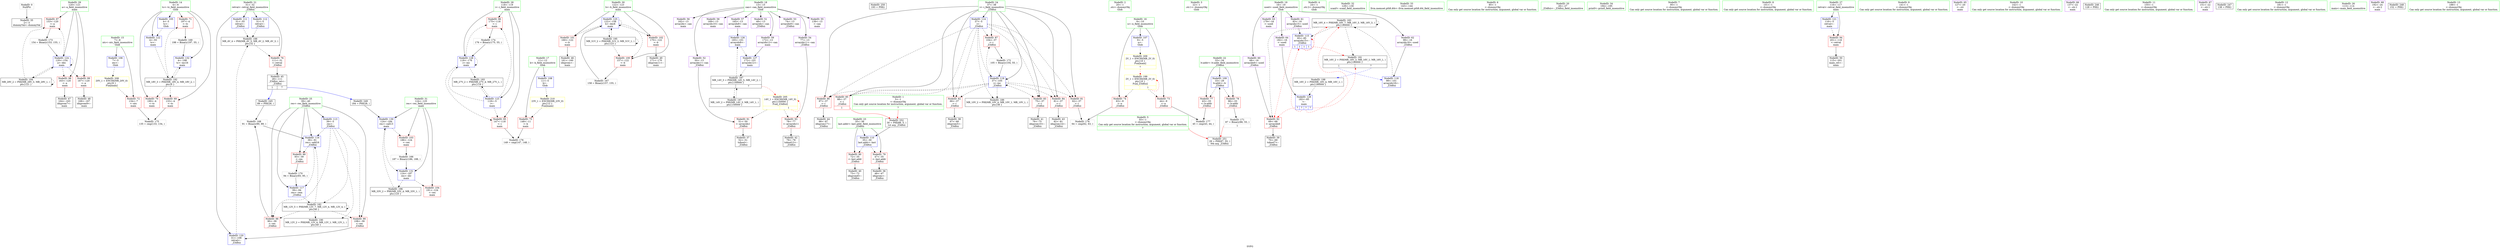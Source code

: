 digraph "SVFG" {
	label="SVFG";

	Node0x558e7d7035a0 [shape=record,color=grey,label="{NodeID: 0\nNullPtr}"];
	Node0x558e7d7035a0 -> Node0x558e7d71da00[style=solid];
	Node0x558e7d71e590 [shape=record,color=red,label="{NodeID: 97\n153\<--120\n\<--a\nmain\n}"];
	Node0x558e7d71e590 -> Node0x558e7d7273d0[style=solid];
	Node0x558e7d71c7d0 [shape=record,color=green,label="{NodeID: 14\n4\<--6\ntc\<--tc_field_insensitive\nGlob }"];
	Node0x558e7d71c7d0 -> Node0x558e7d7205f0[style=solid];
	Node0x558e7d71c7d0 -> Node0x558e7d7206c0[style=solid];
	Node0x558e7d71c7d0 -> Node0x558e7d720790[style=solid];
	Node0x558e7d71c7d0 -> Node0x558e7d71ec10[style=solid];
	Node0x558e7d71c7d0 -> Node0x558e7d7241f0[style=solid];
	Node0x558e7d71c7d0 -> Node0x558e7d724a10[style=solid];
	Node0x558e7d7229f0 [shape=record,color=black,label="{NodeID: 194\nMR_29V_2 = PHI(MR_29V_3, MR_29V_1, )\npts\{121 \}\n}"];
	Node0x558e7d7229f0 -> Node0x558e7d71e590[style=dashed];
	Node0x558e7d7229f0 -> Node0x558e7d724390[style=dashed];
	Node0x558e7d7229f0 -> Node0x558e7d7229f0[style=dashed];
	Node0x558e7d71f1b0 [shape=record,color=blue,label="{NodeID: 111\n31\<--55\nretval\<--\n_Z3dfsii\n}"];
	Node0x558e7d71f1b0 -> Node0x558e7d7302d0[style=dashed];
	Node0x558e7d71d3c0 [shape=record,color=green,label="{NodeID: 28\n118\<--119\ni\<--i_field_insensitive\nmain\n}"];
	Node0x558e7d71d3c0 -> Node0x558e7d721b10[style=solid];
	Node0x558e7d71d3c0 -> Node0x558e7d71e4c0[style=solid];
	Node0x558e7d71d3c0 -> Node0x558e7d7242c0[style=solid];
	Node0x558e7d71d3c0 -> Node0x558e7d7246d0[style=solid];
	Node0x558e7d736450 [shape=record,color=yellow,style=double,label="{NodeID: 208\n20V_1 = ENCHI(MR_20V_0)\npts\{8 \}\nFun[main]}"];
	Node0x558e7d736450 -> Node0x558e7d720860[style=dashed];
	Node0x558e7d724460 [shape=record,color=blue,label="{NodeID: 125\n122\<--158\nb\<--dec6\nmain\n}"];
	Node0x558e7d724460 -> Node0x558e7d71e800[style=dashed];
	Node0x558e7d724460 -> Node0x558e7d71e8d0[style=dashed];
	Node0x558e7d724460 -> Node0x558e7d71e9a0[style=dashed];
	Node0x558e7d724460 -> Node0x558e7d724460[style=dashed];
	Node0x558e7d724460 -> Node0x558e7d722ae0[style=dashed];
	Node0x558e7d71dfe0 [shape=record,color=black,label="{NodeID: 42\n79\<--78\ntobool12\<--\n_Z3dfsii\n}"];
	Node0x558e7d71fb60 [shape=record,color=purple,label="{NodeID: 56\n162\<--13\narrayidx\<--can\nmain\n}"];
	Node0x558e7d7206c0 [shape=record,color=red,label="{NodeID: 70\n190\<--4\n\<--tc\nmain\n}"];
	Node0x558e7d744180 [shape=record,color=black,label="{NodeID: 250\n193 = PHI()\n}"];
	Node0x558e7d726ad0 [shape=record,color=grey,label="{NodeID: 167\n158 = Binary(157, 155, )\n}"];
	Node0x558e7d726ad0 -> Node0x558e7d724460[style=solid];
	Node0x558e7d721220 [shape=record,color=red,label="{NodeID: 84\n81\<--37\n\<--i\n_Z3dfsii\n}"];
	Node0x558e7d721220 -> Node0x558e7d71e0b0[style=solid];
	Node0x558e7d7038b0 [shape=record,color=green,label="{NodeID: 1\n5\<--1\n\<--dummyObj\nCan only get source location for instruction, argument, global var or function.|{<s0>7}}"];
	Node0x558e7d7038b0:s0 -> Node0x558e7d744490[style=solid,color=red];
	Node0x558e7d71e660 [shape=record,color=red,label="{NodeID: 98\n163\<--120\n\<--a\nmain\n}"];
	Node0x558e7d71e660 -> Node0x558e7d71e3f0[style=solid];
	Node0x558e7d71c8a0 [shape=record,color=green,label="{NodeID: 15\n7\<--8\nntc\<--ntc_field_insensitive\nGlob }"];
	Node0x558e7d71c8a0 -> Node0x558e7d720860[style=solid];
	Node0x558e7d71c8a0 -> Node0x558e7d71ed10[style=solid];
	Node0x558e7d722ae0 [shape=record,color=black,label="{NodeID: 195\nMR_31V_2 = PHI(MR_31V_3, MR_31V_1, )\npts\{123 \}\n}"];
	Node0x558e7d722ae0 -> Node0x558e7d71e800[style=dashed];
	Node0x558e7d722ae0 -> Node0x558e7d724460[style=dashed];
	Node0x558e7d722ae0 -> Node0x558e7d722ae0[style=dashed];
	Node0x558e7d71f280 [shape=record,color=blue,label="{NodeID: 112\n31\<--5\nretval\<--\n_Z3dfsii\n}"];
	Node0x558e7d71f280 -> Node0x558e7d7302d0[style=dashed];
	Node0x558e7d71d490 [shape=record,color=green,label="{NodeID: 29\n120\<--121\na\<--a_field_insensitive\nmain\n}"];
	Node0x558e7d71d490 -> Node0x558e7d71e590[style=solid];
	Node0x558e7d71d490 -> Node0x558e7d71e660[style=solid];
	Node0x558e7d71d490 -> Node0x558e7d71e730[style=solid];
	Node0x558e7d71d490 -> Node0x558e7d724390[style=solid];
	Node0x558e7d736530 [shape=record,color=yellow,style=double,label="{NodeID: 209\n2V_1 = ENCHI(MR_2V_0)\npts\{10 \}\nFun[main]|{<s0>7}}"];
	Node0x558e7d736530:s0 -> Node0x558e7d7349f0[style=dashed,color=red];
	Node0x558e7d724530 [shape=record,color=blue,label="{NodeID: 126\n165\<--101\narrayidx8\<--\nmain\n}"];
	Node0x558e7d724530 -> Node0x558e7d724600[style=dashed];
	Node0x558e7d71e0b0 [shape=record,color=black,label="{NodeID: 43\n82\<--81\nidxprom14\<--\n_Z3dfsii\n}"];
	Node0x558e7d71fc30 [shape=record,color=purple,label="{NodeID: 57\n165\<--13\narrayidx8\<--can\nmain\n}"];
	Node0x558e7d71fc30 -> Node0x558e7d724530[style=solid];
	Node0x558e7d720790 [shape=record,color=red,label="{NodeID: 71\n197\<--4\n\<--tc\nmain\n}"];
	Node0x558e7d720790 -> Node0x558e7d726dd0[style=solid];
	Node0x558e7d744250 [shape=record,color=black,label="{NodeID: 251\n29 = PHI(87, 55, )\n0th arg _Z3dfsii }"];
	Node0x558e7d744250 -> Node0x558e7d71f010[style=solid];
	Node0x558e7d726c50 [shape=record,color=grey,label="{NodeID: 168\n91 = Binary(90, 89, )\n}"];
	Node0x558e7d726c50 -> Node0x558e7d723d10[style=solid];
	Node0x558e7d7212f0 [shape=record,color=red,label="{NodeID: 85\n88\<--37\n\<--i\n_Z3dfsii\n|{<s0>1}}"];
	Node0x558e7d7212f0:s0 -> Node0x558e7d744490[style=solid,color=red];
	Node0x558e7d7025d0 [shape=record,color=green,label="{NodeID: 2\n20\<--1\n.str\<--dummyObj\nGlob }"];
	Node0x558e7d72e4d0 [shape=record,color=black,label="{NodeID: 182\nMR_12V_5 = PHI(MR_12V_7, MR_12V_4, MR_12V_4, )\npts\{40 \}\n}"];
	Node0x558e7d72e4d0 -> Node0x558e7d721560[style=dashed];
	Node0x558e7d72e4d0 -> Node0x558e7d721700[style=dashed];
	Node0x558e7d72e4d0 -> Node0x558e7d723d10[style=dashed];
	Node0x558e7d72e4d0 -> Node0x558e7d72e4d0[style=dashed];
	Node0x558e7d72e4d0 -> Node0x558e7d730cd0[style=dashed];
	Node0x558e7d71e730 [shape=record,color=red,label="{NodeID: 99\n167\<--120\n\<--a\nmain\n}"];
	Node0x558e7d71e730 -> Node0x558e7d71f4e0[style=solid];
	Node0x558e7d71c970 [shape=record,color=green,label="{NodeID: 16\n9\<--10\nn\<--n_field_insensitive\nGlob }"];
	Node0x558e7d71c970 -> Node0x558e7d720930[style=solid];
	Node0x558e7d71c970 -> Node0x558e7d720a00[style=solid];
	Node0x558e7d71c970 -> Node0x558e7d71ee10[style=solid];
	Node0x558e7d733af0 [shape=record,color=black,label="{NodeID: 196\nMR_33V_2 = PHI(MR_33V_4, MR_33V_1, )\npts\{125 \}\n}"];
	Node0x558e7d733af0 -> Node0x558e7d724870[style=dashed];
	Node0x558e7d71f350 [shape=record,color=blue,label="{NodeID: 113\n39\<--5\nres\<--\n_Z3dfsii\n}"];
	Node0x558e7d71f350 -> Node0x558e7d721560[style=dashed];
	Node0x558e7d71f350 -> Node0x558e7d721700[style=dashed];
	Node0x558e7d71f350 -> Node0x558e7d723d10[style=dashed];
	Node0x558e7d71f350 -> Node0x558e7d72e4d0[style=dashed];
	Node0x558e7d71f350 -> Node0x558e7d730cd0[style=dashed];
	Node0x558e7d71d560 [shape=record,color=green,label="{NodeID: 30\n122\<--123\nb\<--b_field_insensitive\nmain\n}"];
	Node0x558e7d71d560 -> Node0x558e7d71e800[style=solid];
	Node0x558e7d71d560 -> Node0x558e7d71e8d0[style=solid];
	Node0x558e7d71d560 -> Node0x558e7d71e9a0[style=solid];
	Node0x558e7d71d560 -> Node0x558e7d724460[style=solid];
	Node0x558e7d736610 [shape=record,color=yellow,style=double,label="{NodeID: 210\n23V_1 = ENCHI(MR_23V_0)\npts\{12 \}\nFun[main]}"];
	Node0x558e7d736610 -> Node0x558e7d720ad0[style=dashed];
	Node0x558e7d724600 [shape=record,color=blue,label="{NodeID: 127\n172\<--101\narrayidx12\<--\nmain\n}"];
	Node0x558e7d724600 -> Node0x558e7d72fdd0[style=dashed];
	Node0x558e7d71e180 [shape=record,color=black,label="{NodeID: 44\n98\<--97\nidxprom17\<--\n_Z3dfsii\n}"];
	Node0x558e7d71fd00 [shape=record,color=purple,label="{NodeID: 58\n169\<--13\narrayidx10\<--can\nmain\n}"];
	Node0x558e7d720860 [shape=record,color=red,label="{NodeID: 72\n134\<--7\n\<--ntc\nmain\n}"];
	Node0x558e7d720860 -> Node0x558e7d7276d0[style=solid];
	Node0x558e7d744490 [shape=record,color=black,label="{NodeID: 252\n30 = PHI(88, 5, )\n1st arg _Z3dfsii }"];
	Node0x558e7d744490 -> Node0x558e7d71f0e0[style=solid];
	Node0x558e7d726dd0 [shape=record,color=grey,label="{NodeID: 169\n198 = Binary(197, 55, )\n}"];
	Node0x558e7d726dd0 -> Node0x558e7d724a10[style=solid];
	Node0x558e7d7213c0 [shape=record,color=red,label="{NodeID: 86\n97\<--37\n\<--i\n_Z3dfsii\n}"];
	Node0x558e7d7213c0 -> Node0x558e7d71e180[style=solid];
	Node0x558e7d702750 [shape=record,color=green,label="{NodeID: 3\n22\<--1\n.str.1\<--dummyObj\nGlob }"];
	Node0x558e7d72e9d0 [shape=record,color=black,label="{NodeID: 183\nMR_16V_4 = PHI(MR_16V_7, MR_16V_3, MR_16V_3, )\npts\{190000 \}\n}"];
	Node0x558e7d72e9d0 -> Node0x558e7d7218a0[style=dashed];
	Node0x558e7d72e9d0 -> Node0x558e7d723c40[style=dashed];
	Node0x558e7d72e9d0 -> Node0x558e7d72e9d0[style=dashed];
	Node0x558e7d72e9d0 -> Node0x558e7d7311d0[style=dashed];
	Node0x558e7d71e800 [shape=record,color=red,label="{NodeID: 100\n157\<--122\n\<--b\nmain\n}"];
	Node0x558e7d71e800 -> Node0x558e7d726ad0[style=solid];
	Node0x558e7d71ca40 [shape=record,color=green,label="{NodeID: 17\n11\<--12\nk\<--k_field_insensitive\nGlob }"];
	Node0x558e7d71ca40 -> Node0x558e7d720ad0[style=solid];
	Node0x558e7d71ca40 -> Node0x558e7d71ef10[style=solid];
	Node0x558e7d733ff0 [shape=record,color=black,label="{NodeID: 197\nMR_14V_2 = PHI(MR_14V_3, MR_14V_1, )\npts\{150000 \}\n}"];
	Node0x558e7d733ff0 -> Node0x558e7d72fdd0[style=dashed];
	Node0x558e7d71f420 [shape=record,color=blue,label="{NodeID: 114\n37\<--5\ni\<--\n_Z3dfsii\n}"];
	Node0x558e7d71f420 -> Node0x558e7d720fb0[style=dashed];
	Node0x558e7d71f420 -> Node0x558e7d721080[style=dashed];
	Node0x558e7d71f420 -> Node0x558e7d721150[style=dashed];
	Node0x558e7d71f420 -> Node0x558e7d721220[style=dashed];
	Node0x558e7d71f420 -> Node0x558e7d7212f0[style=dashed];
	Node0x558e7d71f420 -> Node0x558e7d7213c0[style=dashed];
	Node0x558e7d71f420 -> Node0x558e7d721490[style=dashed];
	Node0x558e7d71f420 -> Node0x558e7d723f80[style=dashed];
	Node0x558e7d71f420 -> Node0x558e7d7307d0[style=dashed];
	Node0x558e7d71d630 [shape=record,color=green,label="{NodeID: 31\n124\<--125\nres\<--res_field_insensitive\nmain\n}"];
	Node0x558e7d71d630 -> Node0x558e7d71ea70[style=solid];
	Node0x558e7d71d630 -> Node0x558e7d71eb40[style=solid];
	Node0x558e7d71d630 -> Node0x558e7d724870[style=solid];
	Node0x558e7d71d630 -> Node0x558e7d724940[style=solid];
	Node0x558e7d7246d0 [shape=record,color=blue,label="{NodeID: 128\n118\<--176\ni\<--inc\nmain\n}"];
	Node0x558e7d7246d0 -> Node0x558e7d721b10[style=dashed];
	Node0x558e7d7246d0 -> Node0x558e7d71e4c0[style=dashed];
	Node0x558e7d7246d0 -> Node0x558e7d7246d0[style=dashed];
	Node0x558e7d7246d0 -> Node0x558e7d7224f0[style=dashed];
	Node0x558e7d71e250 [shape=record,color=black,label="{NodeID: 45\n28\<--111\n_Z3dfsii_ret\<--\n_Z3dfsii\n|{<s0>1|<s1>7}}"];
	Node0x558e7d71e250:s0 -> Node0x558e7d743b90[style=solid,color=blue];
	Node0x558e7d71e250:s1 -> Node0x558e7d743ff0[style=solid,color=blue];
	Node0x558e7d71fdd0 [shape=record,color=purple,label="{NodeID: 59\n172\<--13\narrayidx12\<--can\nmain\n}"];
	Node0x558e7d71fdd0 -> Node0x558e7d724600[style=solid];
	Node0x558e7d720930 [shape=record,color=red,label="{NodeID: 73\n44\<--9\n\<--n\n_Z3dfsii\n}"];
	Node0x558e7d720930 -> Node0x558e7d7279d0[style=solid];
	Node0x558e7d726f50 [shape=record,color=grey,label="{NodeID: 170\n94 = Binary(93, 95, )\n}"];
	Node0x558e7d726f50 -> Node0x558e7d723de0[style=solid];
	Node0x558e7d721490 [shape=record,color=red,label="{NodeID: 87\n104\<--37\n\<--i\n_Z3dfsii\n}"];
	Node0x558e7d721490 -> Node0x558e7d727250[style=solid];
	Node0x558e7d703730 [shape=record,color=green,label="{NodeID: 4\n24\<--1\n.str.2\<--dummyObj\nGlob }"];
	Node0x558e7d71e8d0 [shape=record,color=red,label="{NodeID: 101\n160\<--122\n\<--b\nmain\n}"];
	Node0x558e7d71e8d0 -> Node0x558e7d71e320[style=solid];
	Node0x558e7d71cb10 [shape=record,color=green,label="{NodeID: 18\n13\<--15\ncan\<--can_field_insensitive\nGlob }"];
	Node0x558e7d71cb10 -> Node0x558e7d71f750[style=solid];
	Node0x558e7d71cb10 -> Node0x558e7d71f820[style=solid];
	Node0x558e7d71cb10 -> Node0x558e7d71f8f0[style=solid];
	Node0x558e7d71cb10 -> Node0x558e7d71f9c0[style=solid];
	Node0x558e7d71cb10 -> Node0x558e7d71fa90[style=solid];
	Node0x558e7d71cb10 -> Node0x558e7d71fb60[style=solid];
	Node0x558e7d71cb10 -> Node0x558e7d71fc30[style=solid];
	Node0x558e7d71cb10 -> Node0x558e7d71fd00[style=solid];
	Node0x558e7d71cb10 -> Node0x558e7d71fdd0[style=solid];
	Node0x558e7d7344f0 [shape=record,color=black,label="{NodeID: 198\nMR_16V_2 = PHI(MR_16V_4, MR_16V_1, )\npts\{190000 \}\n}"];
	Node0x558e7d7344f0 -> Node0x558e7d7247a0[style=dashed];
	Node0x558e7d723c40 [shape=record,color=blue,label="{NodeID: 115\n83\<--85\narrayidx15\<--\n_Z3dfsii\n|{<s0>1|<s1>1|<s2>1|<s3>1}}"];
	Node0x558e7d723c40:s0 -> Node0x558e7d7218a0[style=dashed,color=red];
	Node0x558e7d723c40:s1 -> Node0x558e7d723c40[style=dashed,color=red];
	Node0x558e7d723c40:s2 -> Node0x558e7d72e9d0[style=dashed,color=red];
	Node0x558e7d723c40:s3 -> Node0x558e7d7311d0[style=dashed,color=red];
	Node0x558e7d71d700 [shape=record,color=green,label="{NodeID: 32\n129\<--130\nscanf\<--scanf_field_insensitive\n}"];
	Node0x558e7d7247a0 [shape=record,color=blue,label="{NodeID: 129\n182\<--85\n\<--\nmain\n|{<s0>7|<s1>7|<s2>7|<s3>7}}"];
	Node0x558e7d7247a0:s0 -> Node0x558e7d7218a0[style=dashed,color=red];
	Node0x558e7d7247a0:s1 -> Node0x558e7d723c40[style=dashed,color=red];
	Node0x558e7d7247a0:s2 -> Node0x558e7d72e9d0[style=dashed,color=red];
	Node0x558e7d7247a0:s3 -> Node0x558e7d7311d0[style=dashed,color=red];
	Node0x558e7d71e320 [shape=record,color=black,label="{NodeID: 46\n161\<--160\nidxprom\<--\nmain\n}"];
	Node0x558e7d71fea0 [shape=record,color=purple,label="{NodeID: 60\n68\<--16\narrayidx6\<--used\n_Z3dfsii\n}"];
	Node0x558e7d71fea0 -> Node0x558e7d7218a0[style=solid];
	Node0x558e7d720a00 [shape=record,color=red,label="{NodeID: 74\n63\<--9\n\<--n\n_Z3dfsii\n}"];
	Node0x558e7d720a00 -> Node0x558e7d727b50[style=solid];
	Node0x558e7d7270d0 [shape=record,color=grey,label="{NodeID: 171\n87 = Binary(86, 55, )\n|{<s0>1}}"];
	Node0x558e7d7270d0:s0 -> Node0x558e7d744250[style=solid,color=red];
	Node0x558e7d721560 [shape=record,color=red,label="{NodeID: 88\n90\<--39\n\<--res\n_Z3dfsii\n}"];
	Node0x558e7d721560 -> Node0x558e7d726c50[style=solid];
	Node0x558e7d7037c0 [shape=record,color=green,label="{NodeID: 5\n55\<--1\n\<--dummyObj\nCan only get source location for instruction, argument, global var or function.|{<s0>7}}"];
	Node0x558e7d7037c0:s0 -> Node0x558e7d744250[style=solid,color=red];
	Node0x558e7d71e9a0 [shape=record,color=red,label="{NodeID: 102\n170\<--122\n\<--b\nmain\n}"];
	Node0x558e7d71e9a0 -> Node0x558e7d71f5b0[style=solid];
	Node0x558e7d71cbe0 [shape=record,color=green,label="{NodeID: 19\n16\<--19\nused\<--used_field_insensitive\nGlob }"];
	Node0x558e7d71cbe0 -> Node0x558e7d71fea0[style=solid];
	Node0x558e7d71cbe0 -> Node0x558e7d71ff70[style=solid];
	Node0x558e7d71cbe0 -> Node0x558e7d720040[style=solid];
	Node0x558e7d71cbe0 -> Node0x558e7d720110[style=solid];
	Node0x558e7d71cbe0 -> Node0x558e7d7201e0[style=solid];
	Node0x558e7d7349f0 [shape=record,color=yellow,style=double,label="{NodeID: 199\n2V_1 = ENCHI(MR_2V_0)\npts\{10 \}\nFun[_Z3dfsii]|{|<s2>1}}"];
	Node0x558e7d7349f0 -> Node0x558e7d720930[style=dashed];
	Node0x558e7d7349f0 -> Node0x558e7d720a00[style=dashed];
	Node0x558e7d7349f0:s2 -> Node0x558e7d7349f0[style=dashed,color=red];
	Node0x558e7d723d10 [shape=record,color=blue,label="{NodeID: 116\n39\<--91\nres\<--add16\n_Z3dfsii\n}"];
	Node0x558e7d723d10 -> Node0x558e7d721630[style=dashed];
	Node0x558e7d723d10 -> Node0x558e7d723de0[style=dashed];
	Node0x558e7d71d800 [shape=record,color=green,label="{NodeID: 33\n143\<--144\nllvm.memset.p0i8.i64\<--llvm.memset.p0i8.i64_field_insensitive\n}"];
	Node0x558e7d724870 [shape=record,color=blue,label="{NodeID: 130\n124\<--184\nres\<--call13\nmain\n}"];
	Node0x558e7d724870 -> Node0x558e7d71ea70[style=dashed];
	Node0x558e7d724870 -> Node0x558e7d724940[style=dashed];
	Node0x558e7d71e3f0 [shape=record,color=black,label="{NodeID: 47\n164\<--163\nidxprom7\<--\nmain\n}"];
	Node0x558e7d71ff70 [shape=record,color=purple,label="{NodeID: 61\n83\<--16\narrayidx15\<--used\n_Z3dfsii\n}"];
	Node0x558e7d71ff70 -> Node0x558e7d723c40[style=solid];
	Node0x558e7d720ad0 [shape=record,color=red,label="{NodeID: 75\n148\<--11\n\<--k\nmain\n}"];
	Node0x558e7d720ad0 -> Node0x558e7d727850[style=solid];
	Node0x558e7d727250 [shape=record,color=grey,label="{NodeID: 172\n105 = Binary(104, 55, )\n}"];
	Node0x558e7d727250 -> Node0x558e7d723f80[style=solid];
	Node0x558e7d721630 [shape=record,color=red,label="{NodeID: 89\n93\<--39\n\<--res\n_Z3dfsii\n}"];
	Node0x558e7d721630 -> Node0x558e7d726f50[style=solid];
	Node0x558e7d71b870 [shape=record,color=green,label="{NodeID: 6\n85\<--1\n\<--dummyObj\nCan only get source location for instruction, argument, global var or function.}"];
	Node0x558e7d71ea70 [shape=record,color=red,label="{NodeID: 103\n186\<--124\n\<--res\nmain\n}"];
	Node0x558e7d71ea70 -> Node0x558e7d726950[style=solid];
	Node0x558e7d71cce0 [shape=record,color=green,label="{NodeID: 20\n26\<--27\n_Z3dfsii\<--_Z3dfsii_field_insensitive\n}"];
	Node0x558e7d723de0 [shape=record,color=blue,label="{NodeID: 117\n39\<--94\nres\<--rem\n_Z3dfsii\n}"];
	Node0x558e7d723de0 -> Node0x558e7d72e4d0[style=dashed];
	Node0x558e7d71d900 [shape=record,color=green,label="{NodeID: 34\n194\<--195\nprintf\<--printf_field_insensitive\n}"];
	Node0x558e7d724940 [shape=record,color=blue,label="{NodeID: 131\n124\<--187\nres\<--div\nmain\n}"];
	Node0x558e7d724940 -> Node0x558e7d71eb40[style=dashed];
	Node0x558e7d724940 -> Node0x558e7d733af0[style=dashed];
	Node0x558e7d71f4e0 [shape=record,color=black,label="{NodeID: 48\n168\<--167\nidxprom9\<--\nmain\n}"];
	Node0x558e7d720040 [shape=record,color=purple,label="{NodeID: 62\n99\<--16\narrayidx18\<--used\n_Z3dfsii\n}"];
	Node0x558e7d720040 -> Node0x558e7d723eb0[style=solid];
	Node0x558e7d720ba0 [shape=record,color=red,label="{NodeID: 76\n111\<--31\n\<--retval\n_Z3dfsii\n}"];
	Node0x558e7d720ba0 -> Node0x558e7d71e250[style=solid];
	Node0x558e7d7273d0 [shape=record,color=grey,label="{NodeID: 173\n154 = Binary(153, 155, )\n}"];
	Node0x558e7d7273d0 -> Node0x558e7d724390[style=solid];
	Node0x558e7d721700 [shape=record,color=red,label="{NodeID: 90\n108\<--39\n\<--res\n_Z3dfsii\n}"];
	Node0x558e7d721700 -> Node0x558e7d724050[style=solid];
	Node0x558e7d71b900 [shape=record,color=green,label="{NodeID: 7\n95\<--1\n\<--dummyObj\nCan only get source location for instruction, argument, global var or function.}"];
	Node0x558e7d72fdd0 [shape=record,color=black,label="{NodeID: 187\nMR_14V_3 = PHI(MR_14V_5, MR_14V_2, )\npts\{150000 \}\n|{|<s2>7}}"];
	Node0x558e7d72fdd0 -> Node0x558e7d724530[style=dashed];
	Node0x558e7d72fdd0 -> Node0x558e7d733ff0[style=dashed];
	Node0x558e7d72fdd0:s2 -> Node0x558e7d736180[style=dashed,color=red];
	Node0x558e7d71eb40 [shape=record,color=red,label="{NodeID: 104\n191\<--124\n\<--res\nmain\n}"];
	Node0x558e7d71cde0 [shape=record,color=green,label="{NodeID: 21\n31\<--32\nretval\<--retval_field_insensitive\n_Z3dfsii\n}"];
	Node0x558e7d71cde0 -> Node0x558e7d720ba0[style=solid];
	Node0x558e7d71cde0 -> Node0x558e7d71f1b0[style=solid];
	Node0x558e7d71cde0 -> Node0x558e7d71f280[style=solid];
	Node0x558e7d71cde0 -> Node0x558e7d724050[style=solid];
	Node0x558e7d723eb0 [shape=record,color=blue,label="{NodeID: 118\n99\<--101\narrayidx18\<--\n_Z3dfsii\n}"];
	Node0x558e7d723eb0 -> Node0x558e7d72e9d0[style=dashed];
	Node0x558e7d71da00 [shape=record,color=black,label="{NodeID: 35\n2\<--3\ndummyVal\<--dummyVal\n}"];
	Node0x558e7d724a10 [shape=record,color=blue,label="{NodeID: 132\n4\<--198\ntc\<--inc16\nmain\n}"];
	Node0x558e7d724a10 -> Node0x558e7d721ff0[style=dashed];
	Node0x558e7d71f5b0 [shape=record,color=black,label="{NodeID: 49\n171\<--170\nidxprom11\<--\nmain\n}"];
	Node0x558e7d720110 [shape=record,color=purple,label="{NodeID: 63\n179\<--16\n\<--used\nmain\n}"];
	Node0x558e7d720c70 [shape=record,color=red,label="{NodeID: 77\n43\<--33\n\<--lv.addr\n_Z3dfsii\n}"];
	Node0x558e7d720c70 -> Node0x558e7d7279d0[style=solid];
	Node0x558e7d727550 [shape=record,color=grey,label="{NodeID: 174\n176 = Binary(175, 55, )\n}"];
	Node0x558e7d727550 -> Node0x558e7d7246d0[style=solid];
	Node0x558e7d7217d0 [shape=record,color=red,label="{NodeID: 91\n51\<--50\n\<--arrayidx1\n_Z3dfsii\n}"];
	Node0x558e7d7217d0 -> Node0x558e7d71dbd0[style=solid];
	Node0x558e7d71bbb0 [shape=record,color=green,label="{NodeID: 8\n101\<--1\n\<--dummyObj\nCan only get source location for instruction, argument, global var or function.}"];
	Node0x558e7d7302d0 [shape=record,color=black,label="{NodeID: 188\nMR_4V_4 = PHI(MR_4V_5, MR_4V_2, MR_4V_3, )\npts\{32 \}\n}"];
	Node0x558e7d7302d0 -> Node0x558e7d720ba0[style=dashed];
	Node0x558e7d71ec10 [shape=record,color=blue,label="{NodeID: 105\n4\<--5\ntc\<--\nGlob }"];
	Node0x558e7d71ec10 -> Node0x558e7d7241f0[style=dashed];
	Node0x558e7d71ceb0 [shape=record,color=green,label="{NodeID: 22\n33\<--34\nlv.addr\<--lv.addr_field_insensitive\n_Z3dfsii\n}"];
	Node0x558e7d71ceb0 -> Node0x558e7d720c70[style=solid];
	Node0x558e7d71ceb0 -> Node0x558e7d720d40[style=solid];
	Node0x558e7d71ceb0 -> Node0x558e7d71f010[style=solid];
	Node0x558e7d723f80 [shape=record,color=blue,label="{NodeID: 119\n37\<--105\ni\<--inc\n_Z3dfsii\n}"];
	Node0x558e7d723f80 -> Node0x558e7d720fb0[style=dashed];
	Node0x558e7d723f80 -> Node0x558e7d721080[style=dashed];
	Node0x558e7d723f80 -> Node0x558e7d721150[style=dashed];
	Node0x558e7d723f80 -> Node0x558e7d721220[style=dashed];
	Node0x558e7d723f80 -> Node0x558e7d7212f0[style=dashed];
	Node0x558e7d723f80 -> Node0x558e7d7213c0[style=dashed];
	Node0x558e7d723f80 -> Node0x558e7d721490[style=dashed];
	Node0x558e7d723f80 -> Node0x558e7d723f80[style=dashed];
	Node0x558e7d723f80 -> Node0x558e7d7307d0[style=dashed];
	Node0x558e7d71db00 [shape=record,color=black,label="{NodeID: 36\n48\<--47\nidxprom\<--\n_Z3dfsii\n}"];
	Node0x558e7d71f680 [shape=record,color=black,label="{NodeID: 50\n115\<--201\nmain_ret\<--\nmain\n}"];
	Node0x558e7d7201e0 [shape=record,color=purple,label="{NodeID: 64\n182\<--16\n\<--used\nmain\n}"];
	Node0x558e7d7201e0 -> Node0x558e7d7247a0[style=solid];
	Node0x558e7d720d40 [shape=record,color=red,label="{NodeID: 78\n86\<--33\n\<--lv.addr\n_Z3dfsii\n}"];
	Node0x558e7d720d40 -> Node0x558e7d7270d0[style=solid];
	Node0x558e7d7276d0 [shape=record,color=grey,label="{NodeID: 175\n135 = cmp(133, 134, )\n}"];
	Node0x558e7d7218a0 [shape=record,color=red,label="{NodeID: 92\n69\<--68\n\<--arrayidx6\n_Z3dfsii\n}"];
	Node0x558e7d7218a0 -> Node0x558e7d71dd70[style=solid];
	Node0x558e7d71bc40 [shape=record,color=green,label="{NodeID: 9\n141\<--1\n\<--dummyObj\nCan only get source location for instruction, argument, global var or function.}"];
	Node0x558e7d7307d0 [shape=record,color=black,label="{NodeID: 189\nMR_10V_2 = PHI(MR_10V_4, MR_10V_1, MR_10V_1, )\npts\{38 \}\n}"];
	Node0x558e7d71ed10 [shape=record,color=blue,label="{NodeID: 106\n7\<--5\nntc\<--\nGlob }"];
	Node0x558e7d71ed10 -> Node0x558e7d736450[style=dashed];
	Node0x558e7d71cf80 [shape=record,color=green,label="{NodeID: 23\n35\<--36\nlast.addr\<--last.addr_field_insensitive\n_Z3dfsii\n}"];
	Node0x558e7d71cf80 -> Node0x558e7d720e10[style=solid];
	Node0x558e7d71cf80 -> Node0x558e7d720ee0[style=solid];
	Node0x558e7d71cf80 -> Node0x558e7d71f0e0[style=solid];
	Node0x558e7d724050 [shape=record,color=blue,label="{NodeID: 120\n31\<--108\nretval\<--\n_Z3dfsii\n}"];
	Node0x558e7d724050 -> Node0x558e7d7302d0[style=dashed];
	Node0x558e7d71dbd0 [shape=record,color=black,label="{NodeID: 37\n52\<--51\ntobool\<--\n_Z3dfsii\n}"];
	Node0x558e7d71f750 [shape=record,color=purple,label="{NodeID: 51\n49\<--13\narrayidx\<--can\n_Z3dfsii\n}"];
	Node0x558e7d7202b0 [shape=record,color=purple,label="{NodeID: 65\n127\<--20\n\<--.str\nmain\n}"];
	Node0x558e7d743b90 [shape=record,color=black,label="{NodeID: 245\n89 = PHI(28, )\n}"];
	Node0x558e7d743b90 -> Node0x558e7d726c50[style=solid];
	Node0x558e7d720e10 [shape=record,color=red,label="{NodeID: 79\n47\<--35\n\<--last.addr\n_Z3dfsii\n}"];
	Node0x558e7d720e10 -> Node0x558e7d71db00[style=solid];
	Node0x558e7d727850 [shape=record,color=grey,label="{NodeID: 176\n149 = cmp(147, 148, )\n}"];
	Node0x558e7d721970 [shape=record,color=red,label="{NodeID: 93\n78\<--77\n\<--arrayidx11\n_Z3dfsii\n}"];
	Node0x558e7d721970 -> Node0x558e7d71dfe0[style=solid];
	Node0x558e7d71bcd0 [shape=record,color=green,label="{NodeID: 10\n142\<--1\n\<--dummyObj\nCan only get source location for instruction, argument, global var or function.}"];
	Node0x558e7d730cd0 [shape=record,color=black,label="{NodeID: 190\nMR_12V_2 = PHI(MR_12V_4, MR_12V_1, MR_12V_1, )\npts\{40 \}\n}"];
	Node0x558e7d71ee10 [shape=record,color=blue,label="{NodeID: 107\n9\<--5\nn\<--\nGlob }"];
	Node0x558e7d71ee10 -> Node0x558e7d736530[style=dashed];
	Node0x558e7d71d050 [shape=record,color=green,label="{NodeID: 24\n37\<--38\ni\<--i_field_insensitive\n_Z3dfsii\n}"];
	Node0x558e7d71d050 -> Node0x558e7d720fb0[style=solid];
	Node0x558e7d71d050 -> Node0x558e7d721080[style=solid];
	Node0x558e7d71d050 -> Node0x558e7d721150[style=solid];
	Node0x558e7d71d050 -> Node0x558e7d721220[style=solid];
	Node0x558e7d71d050 -> Node0x558e7d7212f0[style=solid];
	Node0x558e7d71d050 -> Node0x558e7d7213c0[style=solid];
	Node0x558e7d71d050 -> Node0x558e7d721490[style=solid];
	Node0x558e7d71d050 -> Node0x558e7d71f420[style=solid];
	Node0x558e7d71d050 -> Node0x558e7d723f80[style=solid];
	Node0x558e7d724120 [shape=record,color=blue,label="{NodeID: 121\n116\<--5\nretval\<--\nmain\n}"];
	Node0x558e7d724120 -> Node0x558e7d721a40[style=dashed];
	Node0x558e7d71dca0 [shape=record,color=black,label="{NodeID: 38\n67\<--66\nidxprom5\<--\n_Z3dfsii\n}"];
	Node0x558e7d71f820 [shape=record,color=purple,label="{NodeID: 52\n50\<--13\narrayidx1\<--can\n_Z3dfsii\n}"];
	Node0x558e7d71f820 -> Node0x558e7d7217d0[style=solid];
	Node0x558e7d720380 [shape=record,color=purple,label="{NodeID: 66\n137\<--22\n\<--.str.1\nmain\n}"];
	Node0x558e7d743d80 [shape=record,color=black,label="{NodeID: 246\n128 = PHI()\n}"];
	Node0x558e7d720ee0 [shape=record,color=red,label="{NodeID: 80\n72\<--35\n\<--last.addr\n_Z3dfsii\n}"];
	Node0x558e7d720ee0 -> Node0x558e7d71de40[style=solid];
	Node0x558e7d7279d0 [shape=record,color=grey,label="{NodeID: 177\n45 = cmp(43, 44, )\n}"];
	Node0x558e7d721a40 [shape=record,color=red,label="{NodeID: 94\n201\<--116\n\<--retval\nmain\n}"];
	Node0x558e7d721a40 -> Node0x558e7d71f680[style=solid];
	Node0x558e7d71c5a0 [shape=record,color=green,label="{NodeID: 11\n155\<--1\n\<--dummyObj\nCan only get source location for instruction, argument, global var or function.}"];
	Node0x558e7d7311d0 [shape=record,color=black,label="{NodeID: 191\nMR_16V_2 = PHI(MR_16V_3, MR_16V_1, MR_16V_1, )\npts\{190000 \}\n|{<s0>1|<s1>7}}"];
	Node0x558e7d7311d0:s0 -> Node0x558e7d723eb0[style=dashed,color=blue];
	Node0x558e7d7311d0:s1 -> Node0x558e7d7344f0[style=dashed,color=blue];
	Node0x558e7d71ef10 [shape=record,color=blue,label="{NodeID: 108\n11\<--5\nk\<--\nGlob }"];
	Node0x558e7d71ef10 -> Node0x558e7d736610[style=dashed];
	Node0x558e7d71d120 [shape=record,color=green,label="{NodeID: 25\n39\<--40\nres\<--res_field_insensitive\n_Z3dfsii\n}"];
	Node0x558e7d71d120 -> Node0x558e7d721560[style=solid];
	Node0x558e7d71d120 -> Node0x558e7d721630[style=solid];
	Node0x558e7d71d120 -> Node0x558e7d721700[style=solid];
	Node0x558e7d71d120 -> Node0x558e7d71f350[style=solid];
	Node0x558e7d71d120 -> Node0x558e7d723d10[style=solid];
	Node0x558e7d71d120 -> Node0x558e7d723de0[style=solid];
	Node0x558e7d736180 [shape=record,color=yellow,style=double,label="{NodeID: 205\n14V_1 = ENCHI(MR_14V_0)\npts\{150000 \}\nFun[_Z3dfsii]|{|<s2>1}}"];
	Node0x558e7d736180 -> Node0x558e7d7217d0[style=dashed];
	Node0x558e7d736180 -> Node0x558e7d721970[style=dashed];
	Node0x558e7d736180:s2 -> Node0x558e7d736180[style=dashed,color=red];
	Node0x558e7d7241f0 [shape=record,color=blue,label="{NodeID: 122\n4\<--55\ntc\<--\nmain\n}"];
	Node0x558e7d7241f0 -> Node0x558e7d721ff0[style=dashed];
	Node0x558e7d71dd70 [shape=record,color=black,label="{NodeID: 39\n70\<--69\ntobool7\<--\n_Z3dfsii\n}"];
	Node0x558e7d71f8f0 [shape=record,color=purple,label="{NodeID: 53\n74\<--13\narrayidx9\<--can\n_Z3dfsii\n}"];
	Node0x558e7d720450 [shape=record,color=purple,label="{NodeID: 67\n151\<--22\n\<--.str.1\nmain\n}"];
	Node0x558e7d743e50 [shape=record,color=black,label="{NodeID: 247\n138 = PHI()\n}"];
	Node0x558e7d720fb0 [shape=record,color=red,label="{NodeID: 81\n62\<--37\n\<--i\n_Z3dfsii\n}"];
	Node0x558e7d720fb0 -> Node0x558e7d727b50[style=solid];
	Node0x558e7d727b50 [shape=record,color=grey,label="{NodeID: 178\n64 = cmp(62, 63, )\n}"];
	Node0x558e7d721b10 [shape=record,color=red,label="{NodeID: 95\n147\<--118\n\<--i\nmain\n}"];
	Node0x558e7d721b10 -> Node0x558e7d727850[style=solid];
	Node0x558e7d71c630 [shape=record,color=green,label="{NodeID: 12\n181\<--1\n\<--dummyObj\nCan only get source location for instruction, argument, global var or function.}"];
	Node0x558e7d721ff0 [shape=record,color=black,label="{NodeID: 192\nMR_18V_3 = PHI(MR_18V_4, MR_18V_2, )\npts\{6 \}\n}"];
	Node0x558e7d721ff0 -> Node0x558e7d7205f0[style=dashed];
	Node0x558e7d721ff0 -> Node0x558e7d7206c0[style=dashed];
	Node0x558e7d721ff0 -> Node0x558e7d720790[style=dashed];
	Node0x558e7d721ff0 -> Node0x558e7d724a10[style=dashed];
	Node0x558e7d71f010 [shape=record,color=blue,label="{NodeID: 109\n33\<--29\nlv.addr\<--lv\n_Z3dfsii\n}"];
	Node0x558e7d71f010 -> Node0x558e7d720c70[style=dashed];
	Node0x558e7d71f010 -> Node0x558e7d720d40[style=dashed];
	Node0x558e7d71d1f0 [shape=record,color=green,label="{NodeID: 26\n113\<--114\nmain\<--main_field_insensitive\n}"];
	Node0x558e7d7242c0 [shape=record,color=blue,label="{NodeID: 123\n118\<--5\ni\<--\nmain\n}"];
	Node0x558e7d7242c0 -> Node0x558e7d721b10[style=dashed];
	Node0x558e7d7242c0 -> Node0x558e7d71e4c0[style=dashed];
	Node0x558e7d7242c0 -> Node0x558e7d7246d0[style=dashed];
	Node0x558e7d7242c0 -> Node0x558e7d7224f0[style=dashed];
	Node0x558e7d71de40 [shape=record,color=black,label="{NodeID: 40\n73\<--72\nidxprom8\<--\n_Z3dfsii\n}"];
	Node0x558e7d71f9c0 [shape=record,color=purple,label="{NodeID: 54\n77\<--13\narrayidx11\<--can\n_Z3dfsii\n}"];
	Node0x558e7d71f9c0 -> Node0x558e7d721970[style=solid];
	Node0x558e7d720520 [shape=record,color=purple,label="{NodeID: 68\n192\<--24\n\<--.str.2\nmain\n}"];
	Node0x558e7d743f20 [shape=record,color=black,label="{NodeID: 248\n152 = PHI()\n}"];
	Node0x558e7d721080 [shape=record,color=red,label="{NodeID: 82\n66\<--37\n\<--i\n_Z3dfsii\n}"];
	Node0x558e7d721080 -> Node0x558e7d71dca0[style=solid];
	Node0x558e7d71e4c0 [shape=record,color=red,label="{NodeID: 96\n175\<--118\n\<--i\nmain\n}"];
	Node0x558e7d71e4c0 -> Node0x558e7d727550[style=solid];
	Node0x558e7d71c700 [shape=record,color=green,label="{NodeID: 13\n188\<--1\n\<--dummyObj\nCan only get source location for instruction, argument, global var or function.}"];
	Node0x558e7d7224f0 [shape=record,color=black,label="{NodeID: 193\nMR_27V_2 = PHI(MR_27V_4, MR_27V_1, )\npts\{119 \}\n}"];
	Node0x558e7d7224f0 -> Node0x558e7d7242c0[style=dashed];
	Node0x558e7d71f0e0 [shape=record,color=blue,label="{NodeID: 110\n35\<--30\nlast.addr\<--last\n_Z3dfsii\n}"];
	Node0x558e7d71f0e0 -> Node0x558e7d720e10[style=dashed];
	Node0x558e7d71f0e0 -> Node0x558e7d720ee0[style=dashed];
	Node0x558e7d71d2f0 [shape=record,color=green,label="{NodeID: 27\n116\<--117\nretval\<--retval_field_insensitive\nmain\n}"];
	Node0x558e7d71d2f0 -> Node0x558e7d721a40[style=solid];
	Node0x558e7d71d2f0 -> Node0x558e7d724120[style=solid];
	Node0x558e7d724390 [shape=record,color=blue,label="{NodeID: 124\n120\<--154\na\<--dec\nmain\n}"];
	Node0x558e7d724390 -> Node0x558e7d71e590[style=dashed];
	Node0x558e7d724390 -> Node0x558e7d71e660[style=dashed];
	Node0x558e7d724390 -> Node0x558e7d71e730[style=dashed];
	Node0x558e7d724390 -> Node0x558e7d724390[style=dashed];
	Node0x558e7d724390 -> Node0x558e7d7229f0[style=dashed];
	Node0x558e7d71df10 [shape=record,color=black,label="{NodeID: 41\n76\<--75\nidxprom10\<--\n_Z3dfsii\n}"];
	Node0x558e7d71fa90 [shape=record,color=purple,label="{NodeID: 55\n139\<--13\n\<--can\nmain\n}"];
	Node0x558e7d7205f0 [shape=record,color=red,label="{NodeID: 69\n133\<--4\n\<--tc\nmain\n}"];
	Node0x558e7d7205f0 -> Node0x558e7d7276d0[style=solid];
	Node0x558e7d743ff0 [shape=record,color=black,label="{NodeID: 249\n184 = PHI(28, )\n}"];
	Node0x558e7d743ff0 -> Node0x558e7d724870[style=solid];
	Node0x558e7d726950 [shape=record,color=grey,label="{NodeID: 166\n187 = Binary(186, 188, )\n}"];
	Node0x558e7d726950 -> Node0x558e7d724940[style=solid];
	Node0x558e7d721150 [shape=record,color=red,label="{NodeID: 83\n75\<--37\n\<--i\n_Z3dfsii\n}"];
	Node0x558e7d721150 -> Node0x558e7d71df10[style=solid];
}
